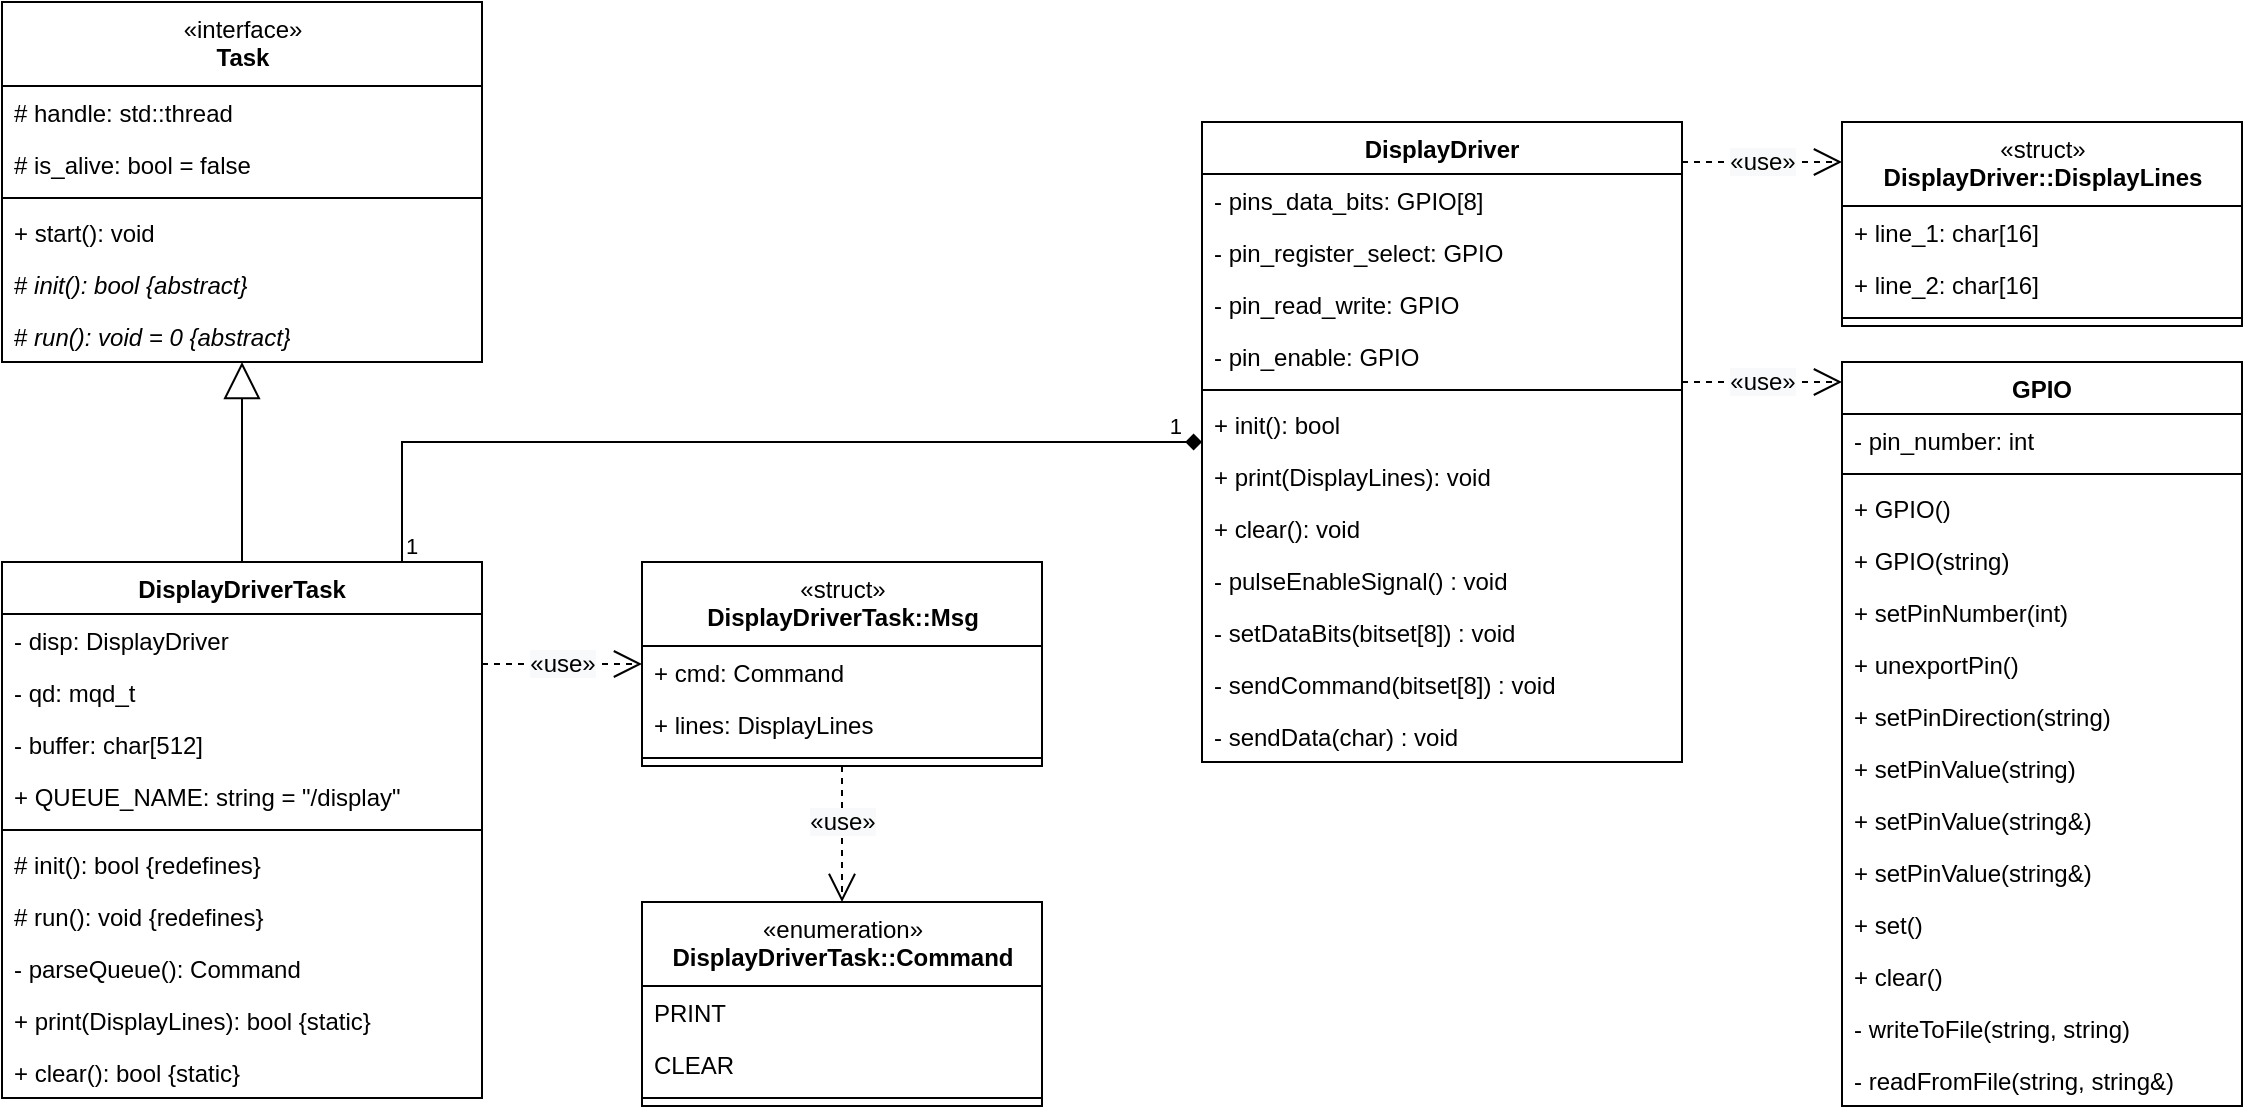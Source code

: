 <mxfile version="13.7.9" type="device"><diagram id="nhOWl9Zc7f83gmBdEDiO" name="Page-1"><mxGraphModel dx="1422" dy="822" grid="1" gridSize="10" guides="1" tooltips="1" connect="1" arrows="1" fold="1" page="1" pageScale="1" pageWidth="1654" pageHeight="1169" math="0" shadow="0"><root><mxCell id="0"/><mxCell id="1" parent="0"/><object label="&lt;span style=&quot;font-weight: normal&quot;&gt;«interface»&lt;br&gt;&lt;/span&gt;Task" Reference="https://stackoverflow.com/a/40255633" id="Thvp2PB2fW8og7ivjfVg-81"><mxCell style="swimlane;fontStyle=1;align=center;verticalAlign=top;childLayout=stackLayout;horizontal=1;startSize=42;horizontalStack=0;resizeParent=1;resizeParentMax=0;resizeLast=0;collapsible=1;marginBottom=0;html=1;" vertex="1" parent="1"><mxGeometry x="80" y="80" width="240" height="180" as="geometry"/></mxCell></object><mxCell id="Thvp2PB2fW8og7ivjfVg-82" value="# handle: std::thread" style="text;strokeColor=none;fillColor=none;align=left;verticalAlign=top;spacingLeft=4;spacingRight=4;overflow=hidden;rotatable=0;points=[[0,0.5],[1,0.5]];portConstraint=eastwest;" vertex="1" parent="Thvp2PB2fW8og7ivjfVg-81"><mxGeometry y="42" width="240" height="26" as="geometry"/></mxCell><mxCell id="Thvp2PB2fW8og7ivjfVg-83" value="# is_alive: bool = false" style="text;strokeColor=none;fillColor=none;align=left;verticalAlign=top;spacingLeft=4;spacingRight=4;overflow=hidden;rotatable=0;points=[[0,0.5],[1,0.5]];portConstraint=eastwest;" vertex="1" parent="Thvp2PB2fW8og7ivjfVg-81"><mxGeometry y="68" width="240" height="26" as="geometry"/></mxCell><mxCell id="Thvp2PB2fW8og7ivjfVg-84" value="" style="line;strokeWidth=1;fillColor=none;align=left;verticalAlign=middle;spacingTop=-1;spacingLeft=3;spacingRight=3;rotatable=0;labelPosition=right;points=[];portConstraint=eastwest;" vertex="1" parent="Thvp2PB2fW8og7ivjfVg-81"><mxGeometry y="94" width="240" height="8" as="geometry"/></mxCell><mxCell id="Thvp2PB2fW8og7ivjfVg-85" value="+ start(): void" style="text;strokeColor=none;fillColor=none;align=left;verticalAlign=top;spacingLeft=4;spacingRight=4;overflow=hidden;rotatable=0;points=[[0,0.5],[1,0.5]];portConstraint=eastwest;" vertex="1" parent="Thvp2PB2fW8og7ivjfVg-81"><mxGeometry y="102" width="240" height="26" as="geometry"/></mxCell><mxCell id="Thvp2PB2fW8og7ivjfVg-86" value="&lt;span style=&quot;font-style: normal&quot;&gt;#&lt;/span&gt; init(): bool {abstract}" style="text;strokeColor=none;fillColor=none;align=left;verticalAlign=top;spacingLeft=4;spacingRight=4;overflow=hidden;rotatable=0;points=[[0,0.5],[1,0.5]];portConstraint=eastwest;fontStyle=2;html=1;" vertex="1" parent="Thvp2PB2fW8og7ivjfVg-81"><mxGeometry y="128" width="240" height="26" as="geometry"/></mxCell><mxCell id="Thvp2PB2fW8og7ivjfVg-87" value="&lt;span style=&quot;font-style: normal&quot;&gt;#&lt;/span&gt; run(): void = 0 {abstract}" style="text;strokeColor=none;fillColor=none;align=left;verticalAlign=top;spacingLeft=4;spacingRight=4;overflow=hidden;rotatable=0;points=[[0,0.5],[1,0.5]];portConstraint=eastwest;fontStyle=2;html=1;" vertex="1" parent="Thvp2PB2fW8og7ivjfVg-81"><mxGeometry y="154" width="240" height="26" as="geometry"/></mxCell><mxCell id="Thvp2PB2fW8og7ivjfVg-103" value="&lt;span style=&quot;font-size: 12px ; background-color: rgb(248 , 249 , 250)&quot;&gt;«use»&lt;/span&gt;" style="endArrow=open;endSize=12;dashed=1;html=1;" edge="1" parent="1" source="Thvp2PB2fW8og7ivjfVg-99" target="Thvp2PB2fW8og7ivjfVg-105"><mxGeometry x="-0.176" width="160" relative="1" as="geometry"><mxPoint x="280" y="520.0" as="sourcePoint"/><mxPoint x="400" y="520.0" as="targetPoint"/><mxPoint as="offset"/></mxGeometry></mxCell><mxCell id="Thvp2PB2fW8og7ivjfVg-104" value="&lt;span style=&quot;font-size: 12px ; background-color: rgb(248 , 249 , 250)&quot;&gt;«use»&lt;/span&gt;" style="endArrow=open;endSize=12;dashed=1;html=1;" edge="1" parent="1" source="Thvp2PB2fW8og7ivjfVg-88" target="Thvp2PB2fW8og7ivjfVg-99"><mxGeometry width="160" relative="1" as="geometry"><mxPoint x="300" y="500" as="sourcePoint"/><mxPoint x="460" y="500" as="targetPoint"/><Array as="points"><mxPoint x="320" y="411"/></Array></mxGeometry></mxCell><mxCell id="Thvp2PB2fW8og7ivjfVg-110" value="" style="endArrow=block;endSize=16;endFill=0;html=1;" edge="1" parent="1" source="Thvp2PB2fW8og7ivjfVg-88" target="Thvp2PB2fW8og7ivjfVg-81"><mxGeometry width="160" relative="1" as="geometry"><mxPoint x="340" y="200" as="sourcePoint"/><mxPoint x="500" y="200" as="targetPoint"/></mxGeometry></mxCell><mxCell id="Thvp2PB2fW8og7ivjfVg-88" value="DisplayDriverTask" style="swimlane;fontStyle=1;align=center;verticalAlign=top;childLayout=stackLayout;horizontal=1;startSize=26;horizontalStack=0;resizeParent=1;resizeParentMax=0;resizeLast=0;collapsible=1;marginBottom=0;" vertex="1" parent="1"><mxGeometry x="80" y="360" width="240" height="268" as="geometry"><mxRectangle x="80" y="80" width="110" height="26" as="alternateBounds"/></mxGeometry></mxCell><mxCell id="Thvp2PB2fW8og7ivjfVg-89" value="- disp: DisplayDriver" style="text;strokeColor=none;fillColor=none;align=left;verticalAlign=top;spacingLeft=4;spacingRight=4;overflow=hidden;rotatable=0;points=[[0,0.5],[1,0.5]];portConstraint=eastwest;" vertex="1" parent="Thvp2PB2fW8og7ivjfVg-88"><mxGeometry y="26" width="240" height="26" as="geometry"/></mxCell><mxCell id="Thvp2PB2fW8og7ivjfVg-90" value="- qd: mqd_t" style="text;strokeColor=none;fillColor=none;align=left;verticalAlign=top;spacingLeft=4;spacingRight=4;overflow=hidden;rotatable=0;points=[[0,0.5],[1,0.5]];portConstraint=eastwest;" vertex="1" parent="Thvp2PB2fW8og7ivjfVg-88"><mxGeometry y="52" width="240" height="26" as="geometry"/></mxCell><mxCell id="Thvp2PB2fW8og7ivjfVg-91" value="- buffer: char[512]" style="text;strokeColor=none;fillColor=none;align=left;verticalAlign=top;spacingLeft=4;spacingRight=4;overflow=hidden;rotatable=0;points=[[0,0.5],[1,0.5]];portConstraint=eastwest;" vertex="1" parent="Thvp2PB2fW8og7ivjfVg-88"><mxGeometry y="78" width="240" height="26" as="geometry"/></mxCell><mxCell id="Thvp2PB2fW8og7ivjfVg-92" value="+ QUEUE_NAME: string = &quot;/display&quot;" style="text;strokeColor=none;fillColor=none;align=left;verticalAlign=top;spacingLeft=4;spacingRight=4;overflow=hidden;rotatable=0;points=[[0,0.5],[1,0.5]];portConstraint=eastwest;" vertex="1" parent="Thvp2PB2fW8og7ivjfVg-88"><mxGeometry y="104" width="240" height="26" as="geometry"/></mxCell><mxCell id="Thvp2PB2fW8og7ivjfVg-93" value="" style="line;strokeWidth=1;fillColor=none;align=left;verticalAlign=middle;spacingTop=-1;spacingLeft=3;spacingRight=3;rotatable=0;labelPosition=right;points=[];portConstraint=eastwest;" vertex="1" parent="Thvp2PB2fW8og7ivjfVg-88"><mxGeometry y="130" width="240" height="8" as="geometry"/></mxCell><mxCell id="Thvp2PB2fW8og7ivjfVg-94" value="# init(): bool {redefines}" style="text;strokeColor=none;fillColor=none;align=left;verticalAlign=top;spacingLeft=4;spacingRight=4;overflow=hidden;rotatable=0;points=[[0,0.5],[1,0.5]];portConstraint=eastwest;" vertex="1" parent="Thvp2PB2fW8og7ivjfVg-88"><mxGeometry y="138" width="240" height="26" as="geometry"/></mxCell><mxCell id="Thvp2PB2fW8og7ivjfVg-95" value="# run(): void {redefines}" style="text;strokeColor=none;fillColor=none;align=left;verticalAlign=top;spacingLeft=4;spacingRight=4;overflow=hidden;rotatable=0;points=[[0,0.5],[1,0.5]];portConstraint=eastwest;" vertex="1" parent="Thvp2PB2fW8og7ivjfVg-88"><mxGeometry y="164" width="240" height="26" as="geometry"/></mxCell><mxCell id="Thvp2PB2fW8og7ivjfVg-96" value="- parseQueue(): Command" style="text;strokeColor=none;fillColor=none;align=left;verticalAlign=top;spacingLeft=4;spacingRight=4;overflow=hidden;rotatable=0;points=[[0,0.5],[1,0.5]];portConstraint=eastwest;" vertex="1" parent="Thvp2PB2fW8og7ivjfVg-88"><mxGeometry y="190" width="240" height="26" as="geometry"/></mxCell><mxCell id="Thvp2PB2fW8og7ivjfVg-97" value="+ print(DisplayLines): bool {static}" style="text;strokeColor=none;fillColor=none;align=left;verticalAlign=top;spacingLeft=4;spacingRight=4;overflow=hidden;rotatable=0;points=[[0,0.5],[1,0.5]];portConstraint=eastwest;" vertex="1" parent="Thvp2PB2fW8og7ivjfVg-88"><mxGeometry y="216" width="240" height="26" as="geometry"/></mxCell><mxCell id="Thvp2PB2fW8og7ivjfVg-98" value="+ clear(): bool {static}" style="text;strokeColor=none;fillColor=none;align=left;verticalAlign=top;spacingLeft=4;spacingRight=4;overflow=hidden;rotatable=0;points=[[0,0.5],[1,0.5]];portConstraint=eastwest;" vertex="1" parent="Thvp2PB2fW8og7ivjfVg-88"><mxGeometry y="242" width="240" height="26" as="geometry"/></mxCell><mxCell id="Thvp2PB2fW8og7ivjfVg-124" value="&lt;span style=&quot;font-size: 12px ; background-color: rgb(248 , 249 , 250)&quot;&gt;«use»&lt;/span&gt;" style="endArrow=open;endSize=12;dashed=1;html=1;rounded=0;edgeStyle=orthogonalEdgeStyle;" edge="1" parent="1" source="Thvp2PB2fW8og7ivjfVg-111" target="Thvp2PB2fW8og7ivjfVg-125"><mxGeometry width="160" relative="1" as="geometry"><mxPoint x="917" y="300.0" as="sourcePoint"/><mxPoint x="1037" y="300.0" as="targetPoint"/><Array as="points"><mxPoint x="980" y="160"/><mxPoint x="980" y="160"/></Array><mxPoint as="offset"/></mxGeometry></mxCell><mxCell id="Thvp2PB2fW8og7ivjfVg-145" value="&lt;span style=&quot;font-size: 12px ; background-color: rgb(248 , 249 , 250)&quot;&gt;«use»&lt;/span&gt;" style="endArrow=open;endSize=12;dashed=1;html=1;rounded=0;edgeStyle=orthogonalEdgeStyle;" edge="1" parent="1" source="Thvp2PB2fW8og7ivjfVg-111" target="Thvp2PB2fW8og7ivjfVg-130"><mxGeometry width="160" relative="1" as="geometry"><mxPoint x="930" y="201" as="sourcePoint"/><mxPoint x="1050" y="201" as="targetPoint"/><Array as="points"><mxPoint x="990" y="270"/><mxPoint x="990" y="270"/></Array><mxPoint as="offset"/></mxGeometry></mxCell><object label="&lt;span style=&quot;font-weight: normal&quot;&gt;«struct»&lt;br&gt;&lt;/span&gt;DisplayDriverTask::Msg" Reference="https://stackoverflow.com/a/40255633" id="Thvp2PB2fW8og7ivjfVg-99"><mxCell style="swimlane;fontStyle=1;align=center;verticalAlign=top;childLayout=stackLayout;horizontal=1;startSize=42;horizontalStack=0;resizeParent=1;resizeParentMax=0;resizeLast=0;collapsible=1;marginBottom=0;html=1;" vertex="1" parent="1"><mxGeometry x="400" y="360" width="200" height="102" as="geometry"/></mxCell></object><mxCell id="Thvp2PB2fW8og7ivjfVg-100" value="+ cmd: Command" style="text;strokeColor=none;fillColor=none;align=left;verticalAlign=top;spacingLeft=4;spacingRight=4;overflow=hidden;rotatable=0;points=[[0,0.5],[1,0.5]];portConstraint=eastwest;" vertex="1" parent="Thvp2PB2fW8og7ivjfVg-99"><mxGeometry y="42" width="200" height="26" as="geometry"/></mxCell><mxCell id="Thvp2PB2fW8og7ivjfVg-101" value="+ lines: DisplayLines" style="text;strokeColor=none;fillColor=none;align=left;verticalAlign=top;spacingLeft=4;spacingRight=4;overflow=hidden;rotatable=0;points=[[0,0.5],[1,0.5]];portConstraint=eastwest;" vertex="1" parent="Thvp2PB2fW8og7ivjfVg-99"><mxGeometry y="68" width="200" height="26" as="geometry"/></mxCell><mxCell id="Thvp2PB2fW8og7ivjfVg-102" value="" style="line;strokeWidth=1;fillColor=none;align=left;verticalAlign=middle;spacingTop=-1;spacingLeft=3;spacingRight=3;rotatable=0;labelPosition=right;points=[];portConstraint=eastwest;" vertex="1" parent="Thvp2PB2fW8og7ivjfVg-99"><mxGeometry y="94" width="200" height="8" as="geometry"/></mxCell><object label="&lt;span style=&quot;font-weight: normal&quot;&gt;«enumeration»&lt;br&gt;&lt;/span&gt;DisplayDriverTask::Command" Reference="https://stackoverflow.com/a/40255633" id="Thvp2PB2fW8og7ivjfVg-105"><mxCell style="swimlane;fontStyle=1;align=center;verticalAlign=top;childLayout=stackLayout;horizontal=1;startSize=42;horizontalStack=0;resizeParent=1;resizeParentMax=0;resizeLast=0;collapsible=1;marginBottom=0;html=1;" vertex="1" parent="1"><mxGeometry x="400" y="530" width="200" height="102" as="geometry"/></mxCell></object><mxCell id="Thvp2PB2fW8og7ivjfVg-106" value="PRINT" style="text;strokeColor=none;fillColor=none;align=left;verticalAlign=top;spacingLeft=4;spacingRight=4;overflow=hidden;rotatable=0;points=[[0,0.5],[1,0.5]];portConstraint=eastwest;" vertex="1" parent="Thvp2PB2fW8og7ivjfVg-105"><mxGeometry y="42" width="200" height="26" as="geometry"/></mxCell><mxCell id="Thvp2PB2fW8og7ivjfVg-107" value="CLEAR" style="text;strokeColor=none;fillColor=none;align=left;verticalAlign=top;spacingLeft=4;spacingRight=4;overflow=hidden;rotatable=0;points=[[0,0.5],[1,0.5]];portConstraint=eastwest;" vertex="1" parent="Thvp2PB2fW8og7ivjfVg-105"><mxGeometry y="68" width="200" height="26" as="geometry"/></mxCell><mxCell id="Thvp2PB2fW8og7ivjfVg-108" value="" style="line;strokeWidth=1;fillColor=none;align=left;verticalAlign=middle;spacingTop=-1;spacingLeft=3;spacingRight=3;rotatable=0;labelPosition=right;points=[];portConstraint=eastwest;" vertex="1" parent="Thvp2PB2fW8og7ivjfVg-105"><mxGeometry y="94" width="200" height="8" as="geometry"/></mxCell><mxCell id="Thvp2PB2fW8og7ivjfVg-111" value="DisplayDriver" style="swimlane;fontStyle=1;align=center;verticalAlign=top;childLayout=stackLayout;horizontal=1;startSize=26;horizontalStack=0;resizeParent=1;resizeParentMax=0;resizeLast=0;collapsible=1;marginBottom=0;" vertex="1" parent="1"><mxGeometry x="680" y="140" width="240" height="320" as="geometry"><mxRectangle x="80" y="80" width="110" height="26" as="alternateBounds"/></mxGeometry></mxCell><mxCell id="Thvp2PB2fW8og7ivjfVg-112" value="- pins_data_bits: GPIO[8]" style="text;strokeColor=none;fillColor=none;align=left;verticalAlign=top;spacingLeft=4;spacingRight=4;overflow=hidden;rotatable=0;points=[[0,0.5],[1,0.5]];portConstraint=eastwest;" vertex="1" parent="Thvp2PB2fW8og7ivjfVg-111"><mxGeometry y="26" width="240" height="26" as="geometry"/></mxCell><mxCell id="Thvp2PB2fW8og7ivjfVg-113" value="- pin_register_select: GPIO" style="text;strokeColor=none;fillColor=none;align=left;verticalAlign=top;spacingLeft=4;spacingRight=4;overflow=hidden;rotatable=0;points=[[0,0.5],[1,0.5]];portConstraint=eastwest;" vertex="1" parent="Thvp2PB2fW8og7ivjfVg-111"><mxGeometry y="52" width="240" height="26" as="geometry"/></mxCell><mxCell id="Thvp2PB2fW8og7ivjfVg-114" value="- pin_read_write: GPIO" style="text;strokeColor=none;fillColor=none;align=left;verticalAlign=top;spacingLeft=4;spacingRight=4;overflow=hidden;rotatable=0;points=[[0,0.5],[1,0.5]];portConstraint=eastwest;" vertex="1" parent="Thvp2PB2fW8og7ivjfVg-111"><mxGeometry y="78" width="240" height="26" as="geometry"/></mxCell><mxCell id="Thvp2PB2fW8og7ivjfVg-115" value="- pin_enable: GPIO" style="text;strokeColor=none;fillColor=none;align=left;verticalAlign=top;spacingLeft=4;spacingRight=4;overflow=hidden;rotatable=0;points=[[0,0.5],[1,0.5]];portConstraint=eastwest;" vertex="1" parent="Thvp2PB2fW8og7ivjfVg-111"><mxGeometry y="104" width="240" height="26" as="geometry"/></mxCell><mxCell id="Thvp2PB2fW8og7ivjfVg-116" value="" style="line;strokeWidth=1;fillColor=none;align=left;verticalAlign=middle;spacingTop=-1;spacingLeft=3;spacingRight=3;rotatable=0;labelPosition=right;points=[];portConstraint=eastwest;" vertex="1" parent="Thvp2PB2fW8og7ivjfVg-111"><mxGeometry y="130" width="240" height="8" as="geometry"/></mxCell><mxCell id="Thvp2PB2fW8og7ivjfVg-117" value="+ init(): bool" style="text;strokeColor=none;fillColor=none;align=left;verticalAlign=top;spacingLeft=4;spacingRight=4;overflow=hidden;rotatable=0;points=[[0,0.5],[1,0.5]];portConstraint=eastwest;" vertex="1" parent="Thvp2PB2fW8og7ivjfVg-111"><mxGeometry y="138" width="240" height="26" as="geometry"/></mxCell><mxCell id="Thvp2PB2fW8og7ivjfVg-118" value="+ print(DisplayLines): void" style="text;strokeColor=none;fillColor=none;align=left;verticalAlign=top;spacingLeft=4;spacingRight=4;overflow=hidden;rotatable=0;points=[[0,0.5],[1,0.5]];portConstraint=eastwest;" vertex="1" parent="Thvp2PB2fW8og7ivjfVg-111"><mxGeometry y="164" width="240" height="26" as="geometry"/></mxCell><mxCell id="Thvp2PB2fW8og7ivjfVg-119" value="+ clear(): void" style="text;strokeColor=none;fillColor=none;align=left;verticalAlign=top;spacingLeft=4;spacingRight=4;overflow=hidden;rotatable=0;points=[[0,0.5],[1,0.5]];portConstraint=eastwest;" vertex="1" parent="Thvp2PB2fW8og7ivjfVg-111"><mxGeometry y="190" width="240" height="26" as="geometry"/></mxCell><mxCell id="Thvp2PB2fW8og7ivjfVg-120" value="- pulseEnableSignal() : void" style="text;strokeColor=none;fillColor=none;align=left;verticalAlign=top;spacingLeft=4;spacingRight=4;overflow=hidden;rotatable=0;points=[[0,0.5],[1,0.5]];portConstraint=eastwest;" vertex="1" parent="Thvp2PB2fW8og7ivjfVg-111"><mxGeometry y="216" width="240" height="26" as="geometry"/></mxCell><mxCell id="Thvp2PB2fW8og7ivjfVg-121" value="- setDataBits(bitset[8]) : void" style="text;strokeColor=none;fillColor=none;align=left;verticalAlign=top;spacingLeft=4;spacingRight=4;overflow=hidden;rotatable=0;points=[[0,0.5],[1,0.5]];portConstraint=eastwest;" vertex="1" parent="Thvp2PB2fW8og7ivjfVg-111"><mxGeometry y="242" width="240" height="26" as="geometry"/></mxCell><mxCell id="Thvp2PB2fW8og7ivjfVg-122" value="- sendCommand(bitset[8]) : void" style="text;strokeColor=none;fillColor=none;align=left;verticalAlign=top;spacingLeft=4;spacingRight=4;overflow=hidden;rotatable=0;points=[[0,0.5],[1,0.5]];portConstraint=eastwest;" vertex="1" parent="Thvp2PB2fW8og7ivjfVg-111"><mxGeometry y="268" width="240" height="26" as="geometry"/></mxCell><mxCell id="Thvp2PB2fW8og7ivjfVg-123" value="- sendData(char) : void" style="text;strokeColor=none;fillColor=none;align=left;verticalAlign=top;spacingLeft=4;spacingRight=4;overflow=hidden;rotatable=0;points=[[0,0.5],[1,0.5]];portConstraint=eastwest;" vertex="1" parent="Thvp2PB2fW8og7ivjfVg-111"><mxGeometry y="294" width="240" height="26" as="geometry"/></mxCell><object label="&lt;span style=&quot;font-weight: normal&quot;&gt;«struct»&lt;br&gt;&lt;/span&gt;DisplayDriver::DisplayLines" Reference="https://stackoverflow.com/a/40255633" id="Thvp2PB2fW8og7ivjfVg-125"><mxCell style="swimlane;fontStyle=1;align=center;verticalAlign=top;childLayout=stackLayout;horizontal=1;startSize=42;horizontalStack=0;resizeParent=1;resizeParentMax=0;resizeLast=0;collapsible=1;marginBottom=0;html=1;" vertex="1" parent="1"><mxGeometry x="1000" y="140" width="200" height="102" as="geometry"/></mxCell></object><mxCell id="Thvp2PB2fW8og7ivjfVg-126" value="+ line_1: char[16]" style="text;strokeColor=none;fillColor=none;align=left;verticalAlign=top;spacingLeft=4;spacingRight=4;overflow=hidden;rotatable=0;points=[[0,0.5],[1,0.5]];portConstraint=eastwest;" vertex="1" parent="Thvp2PB2fW8og7ivjfVg-125"><mxGeometry y="42" width="200" height="26" as="geometry"/></mxCell><mxCell id="Thvp2PB2fW8og7ivjfVg-127" value="+ line_2: char[16]" style="text;strokeColor=none;fillColor=none;align=left;verticalAlign=top;spacingLeft=4;spacingRight=4;overflow=hidden;rotatable=0;points=[[0,0.5],[1,0.5]];portConstraint=eastwest;" vertex="1" parent="Thvp2PB2fW8og7ivjfVg-125"><mxGeometry y="68" width="200" height="26" as="geometry"/></mxCell><mxCell id="Thvp2PB2fW8og7ivjfVg-128" value="" style="line;strokeWidth=1;fillColor=none;align=left;verticalAlign=middle;spacingTop=-1;spacingLeft=3;spacingRight=3;rotatable=0;labelPosition=right;points=[];portConstraint=eastwest;" vertex="1" parent="Thvp2PB2fW8og7ivjfVg-125"><mxGeometry y="94" width="200" height="8" as="geometry"/></mxCell><mxCell id="Thvp2PB2fW8og7ivjfVg-130" value="GPIO" style="swimlane;fontStyle=1;align=center;verticalAlign=top;childLayout=stackLayout;horizontal=1;startSize=26;horizontalStack=0;resizeParent=1;resizeParentMax=0;resizeLast=0;collapsible=1;marginBottom=0;" vertex="1" parent="1"><mxGeometry x="1000" y="260" width="200" height="372" as="geometry"><mxRectangle x="1110" y="530" width="110" height="26" as="alternateBounds"/></mxGeometry></mxCell><mxCell id="Thvp2PB2fW8og7ivjfVg-131" value="- pin_number: int" style="text;strokeColor=none;fillColor=none;align=left;verticalAlign=top;spacingLeft=4;spacingRight=4;overflow=hidden;rotatable=0;points=[[0,0.5],[1,0.5]];portConstraint=eastwest;" vertex="1" parent="Thvp2PB2fW8og7ivjfVg-130"><mxGeometry y="26" width="200" height="26" as="geometry"/></mxCell><mxCell id="Thvp2PB2fW8og7ivjfVg-132" value="" style="line;strokeWidth=1;fillColor=none;align=left;verticalAlign=middle;spacingTop=-1;spacingLeft=3;spacingRight=3;rotatable=0;labelPosition=right;points=[];portConstraint=eastwest;" vertex="1" parent="Thvp2PB2fW8og7ivjfVg-130"><mxGeometry y="52" width="200" height="8" as="geometry"/></mxCell><mxCell id="Thvp2PB2fW8og7ivjfVg-133" value="+ GPIO()" style="text;strokeColor=none;fillColor=none;align=left;verticalAlign=top;spacingLeft=4;spacingRight=4;overflow=hidden;rotatable=0;points=[[0,0.5],[1,0.5]];portConstraint=eastwest;" vertex="1" parent="Thvp2PB2fW8og7ivjfVg-130"><mxGeometry y="60" width="200" height="26" as="geometry"/></mxCell><mxCell id="Thvp2PB2fW8og7ivjfVg-134" value="+ GPIO(string)" style="text;strokeColor=none;fillColor=none;align=left;verticalAlign=top;spacingLeft=4;spacingRight=4;overflow=hidden;rotatable=0;points=[[0,0.5],[1,0.5]];portConstraint=eastwest;" vertex="1" parent="Thvp2PB2fW8og7ivjfVg-130"><mxGeometry y="86" width="200" height="26" as="geometry"/></mxCell><mxCell id="Thvp2PB2fW8og7ivjfVg-135" value="+ setPinNumber(int)" style="text;strokeColor=none;fillColor=none;align=left;verticalAlign=top;spacingLeft=4;spacingRight=4;overflow=hidden;rotatable=0;points=[[0,0.5],[1,0.5]];portConstraint=eastwest;" vertex="1" parent="Thvp2PB2fW8og7ivjfVg-130"><mxGeometry y="112" width="200" height="26" as="geometry"/></mxCell><mxCell id="Thvp2PB2fW8og7ivjfVg-136" value="+ unexportPin()" style="text;strokeColor=none;fillColor=none;align=left;verticalAlign=top;spacingLeft=4;spacingRight=4;overflow=hidden;rotatable=0;points=[[0,0.5],[1,0.5]];portConstraint=eastwest;" vertex="1" parent="Thvp2PB2fW8og7ivjfVg-130"><mxGeometry y="138" width="200" height="26" as="geometry"/></mxCell><mxCell id="Thvp2PB2fW8og7ivjfVg-137" value="+ setPinDirection(string)" style="text;strokeColor=none;fillColor=none;align=left;verticalAlign=top;spacingLeft=4;spacingRight=4;overflow=hidden;rotatable=0;points=[[0,0.5],[1,0.5]];portConstraint=eastwest;" vertex="1" parent="Thvp2PB2fW8og7ivjfVg-130"><mxGeometry y="164" width="200" height="26" as="geometry"/></mxCell><mxCell id="Thvp2PB2fW8og7ivjfVg-138" value="+ setPinValue(string)" style="text;strokeColor=none;fillColor=none;align=left;verticalAlign=top;spacingLeft=4;spacingRight=4;overflow=hidden;rotatable=0;points=[[0,0.5],[1,0.5]];portConstraint=eastwest;" vertex="1" parent="Thvp2PB2fW8og7ivjfVg-130"><mxGeometry y="190" width="200" height="26" as="geometry"/></mxCell><mxCell id="Thvp2PB2fW8og7ivjfVg-139" value="+ setPinValue(string&amp;)" style="text;strokeColor=none;fillColor=none;align=left;verticalAlign=top;spacingLeft=4;spacingRight=4;overflow=hidden;rotatable=0;points=[[0,0.5],[1,0.5]];portConstraint=eastwest;" vertex="1" parent="Thvp2PB2fW8og7ivjfVg-130"><mxGeometry y="216" width="200" height="26" as="geometry"/></mxCell><mxCell id="Thvp2PB2fW8og7ivjfVg-140" value="+ setPinValue(string&amp;)" style="text;strokeColor=none;fillColor=none;align=left;verticalAlign=top;spacingLeft=4;spacingRight=4;overflow=hidden;rotatable=0;points=[[0,0.5],[1,0.5]];portConstraint=eastwest;" vertex="1" parent="Thvp2PB2fW8og7ivjfVg-130"><mxGeometry y="242" width="200" height="26" as="geometry"/></mxCell><mxCell id="Thvp2PB2fW8og7ivjfVg-141" value="+ set()" style="text;strokeColor=none;fillColor=none;align=left;verticalAlign=top;spacingLeft=4;spacingRight=4;overflow=hidden;rotatable=0;points=[[0,0.5],[1,0.5]];portConstraint=eastwest;" vertex="1" parent="Thvp2PB2fW8og7ivjfVg-130"><mxGeometry y="268" width="200" height="26" as="geometry"/></mxCell><mxCell id="Thvp2PB2fW8og7ivjfVg-142" value="+ clear()" style="text;strokeColor=none;fillColor=none;align=left;verticalAlign=top;spacingLeft=4;spacingRight=4;overflow=hidden;rotatable=0;points=[[0,0.5],[1,0.5]];portConstraint=eastwest;" vertex="1" parent="Thvp2PB2fW8og7ivjfVg-130"><mxGeometry y="294" width="200" height="26" as="geometry"/></mxCell><mxCell id="Thvp2PB2fW8og7ivjfVg-143" value="- writeToFile(string, string)" style="text;strokeColor=none;fillColor=none;align=left;verticalAlign=top;spacingLeft=4;spacingRight=4;overflow=hidden;rotatable=0;points=[[0,0.5],[1,0.5]];portConstraint=eastwest;" vertex="1" parent="Thvp2PB2fW8og7ivjfVg-130"><mxGeometry y="320" width="200" height="26" as="geometry"/></mxCell><mxCell id="Thvp2PB2fW8og7ivjfVg-144" value="- readFromFile(string, string&amp;)" style="text;strokeColor=none;fillColor=none;align=left;verticalAlign=top;spacingLeft=4;spacingRight=4;overflow=hidden;rotatable=0;points=[[0,0.5],[1,0.5]];portConstraint=eastwest;" vertex="1" parent="Thvp2PB2fW8og7ivjfVg-130"><mxGeometry y="346" width="200" height="26" as="geometry"/></mxCell><mxCell id="Thvp2PB2fW8og7ivjfVg-147" value="" style="endArrow=diamond;html=1;edgeStyle=orthogonalEdgeStyle;rounded=0;endFill=1;" edge="1" parent="1" source="Thvp2PB2fW8og7ivjfVg-88" target="Thvp2PB2fW8og7ivjfVg-111"><mxGeometry relative="1" as="geometry"><mxPoint x="500" y="440" as="sourcePoint"/><mxPoint x="660" y="440" as="targetPoint"/><Array as="points"><mxPoint x="280" y="300"/></Array></mxGeometry></mxCell><mxCell id="Thvp2PB2fW8og7ivjfVg-148" value="1" style="edgeLabel;resizable=0;html=1;align=left;verticalAlign=bottom;" connectable="0" vertex="1" parent="Thvp2PB2fW8og7ivjfVg-147"><mxGeometry x="-1" relative="1" as="geometry"/></mxCell><mxCell id="Thvp2PB2fW8og7ivjfVg-149" value="1" style="edgeLabel;resizable=0;html=1;align=right;verticalAlign=bottom;labelBackgroundColor=none;" connectable="0" vertex="1" parent="Thvp2PB2fW8og7ivjfVg-147"><mxGeometry x="1" relative="1" as="geometry"><mxPoint x="-10" as="offset"/></mxGeometry></mxCell></root></mxGraphModel></diagram></mxfile>